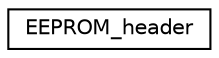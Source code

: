 digraph "Graphical Class Hierarchy"
{
 // INTERACTIVE_SVG=YES
  edge [fontname="Helvetica",fontsize="10",labelfontname="Helvetica",labelfontsize="10"];
  node [fontname="Helvetica",fontsize="10",shape=record];
  rankdir="LR";
  Node1 [label="EEPROM_header",height=0.2,width=0.4,color="black", fillcolor="white", style="filled",URL="$structEEPROM__header.html"];
}
